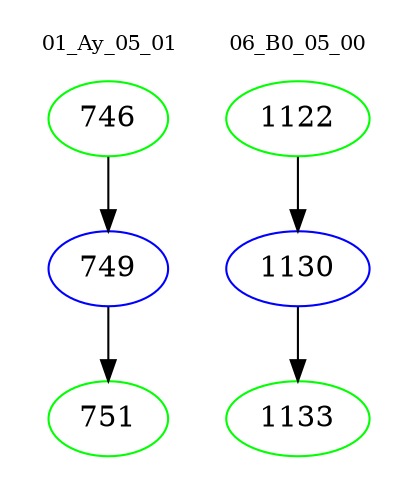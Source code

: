 digraph{
subgraph cluster_0 {
color = white
label = "01_Ay_05_01";
fontsize=10;
T0_746 [label="746", color="green"]
T0_746 -> T0_749 [color="black"]
T0_749 [label="749", color="blue"]
T0_749 -> T0_751 [color="black"]
T0_751 [label="751", color="green"]
}
subgraph cluster_1 {
color = white
label = "06_B0_05_00";
fontsize=10;
T1_1122 [label="1122", color="green"]
T1_1122 -> T1_1130 [color="black"]
T1_1130 [label="1130", color="blue"]
T1_1130 -> T1_1133 [color="black"]
T1_1133 [label="1133", color="green"]
}
}
